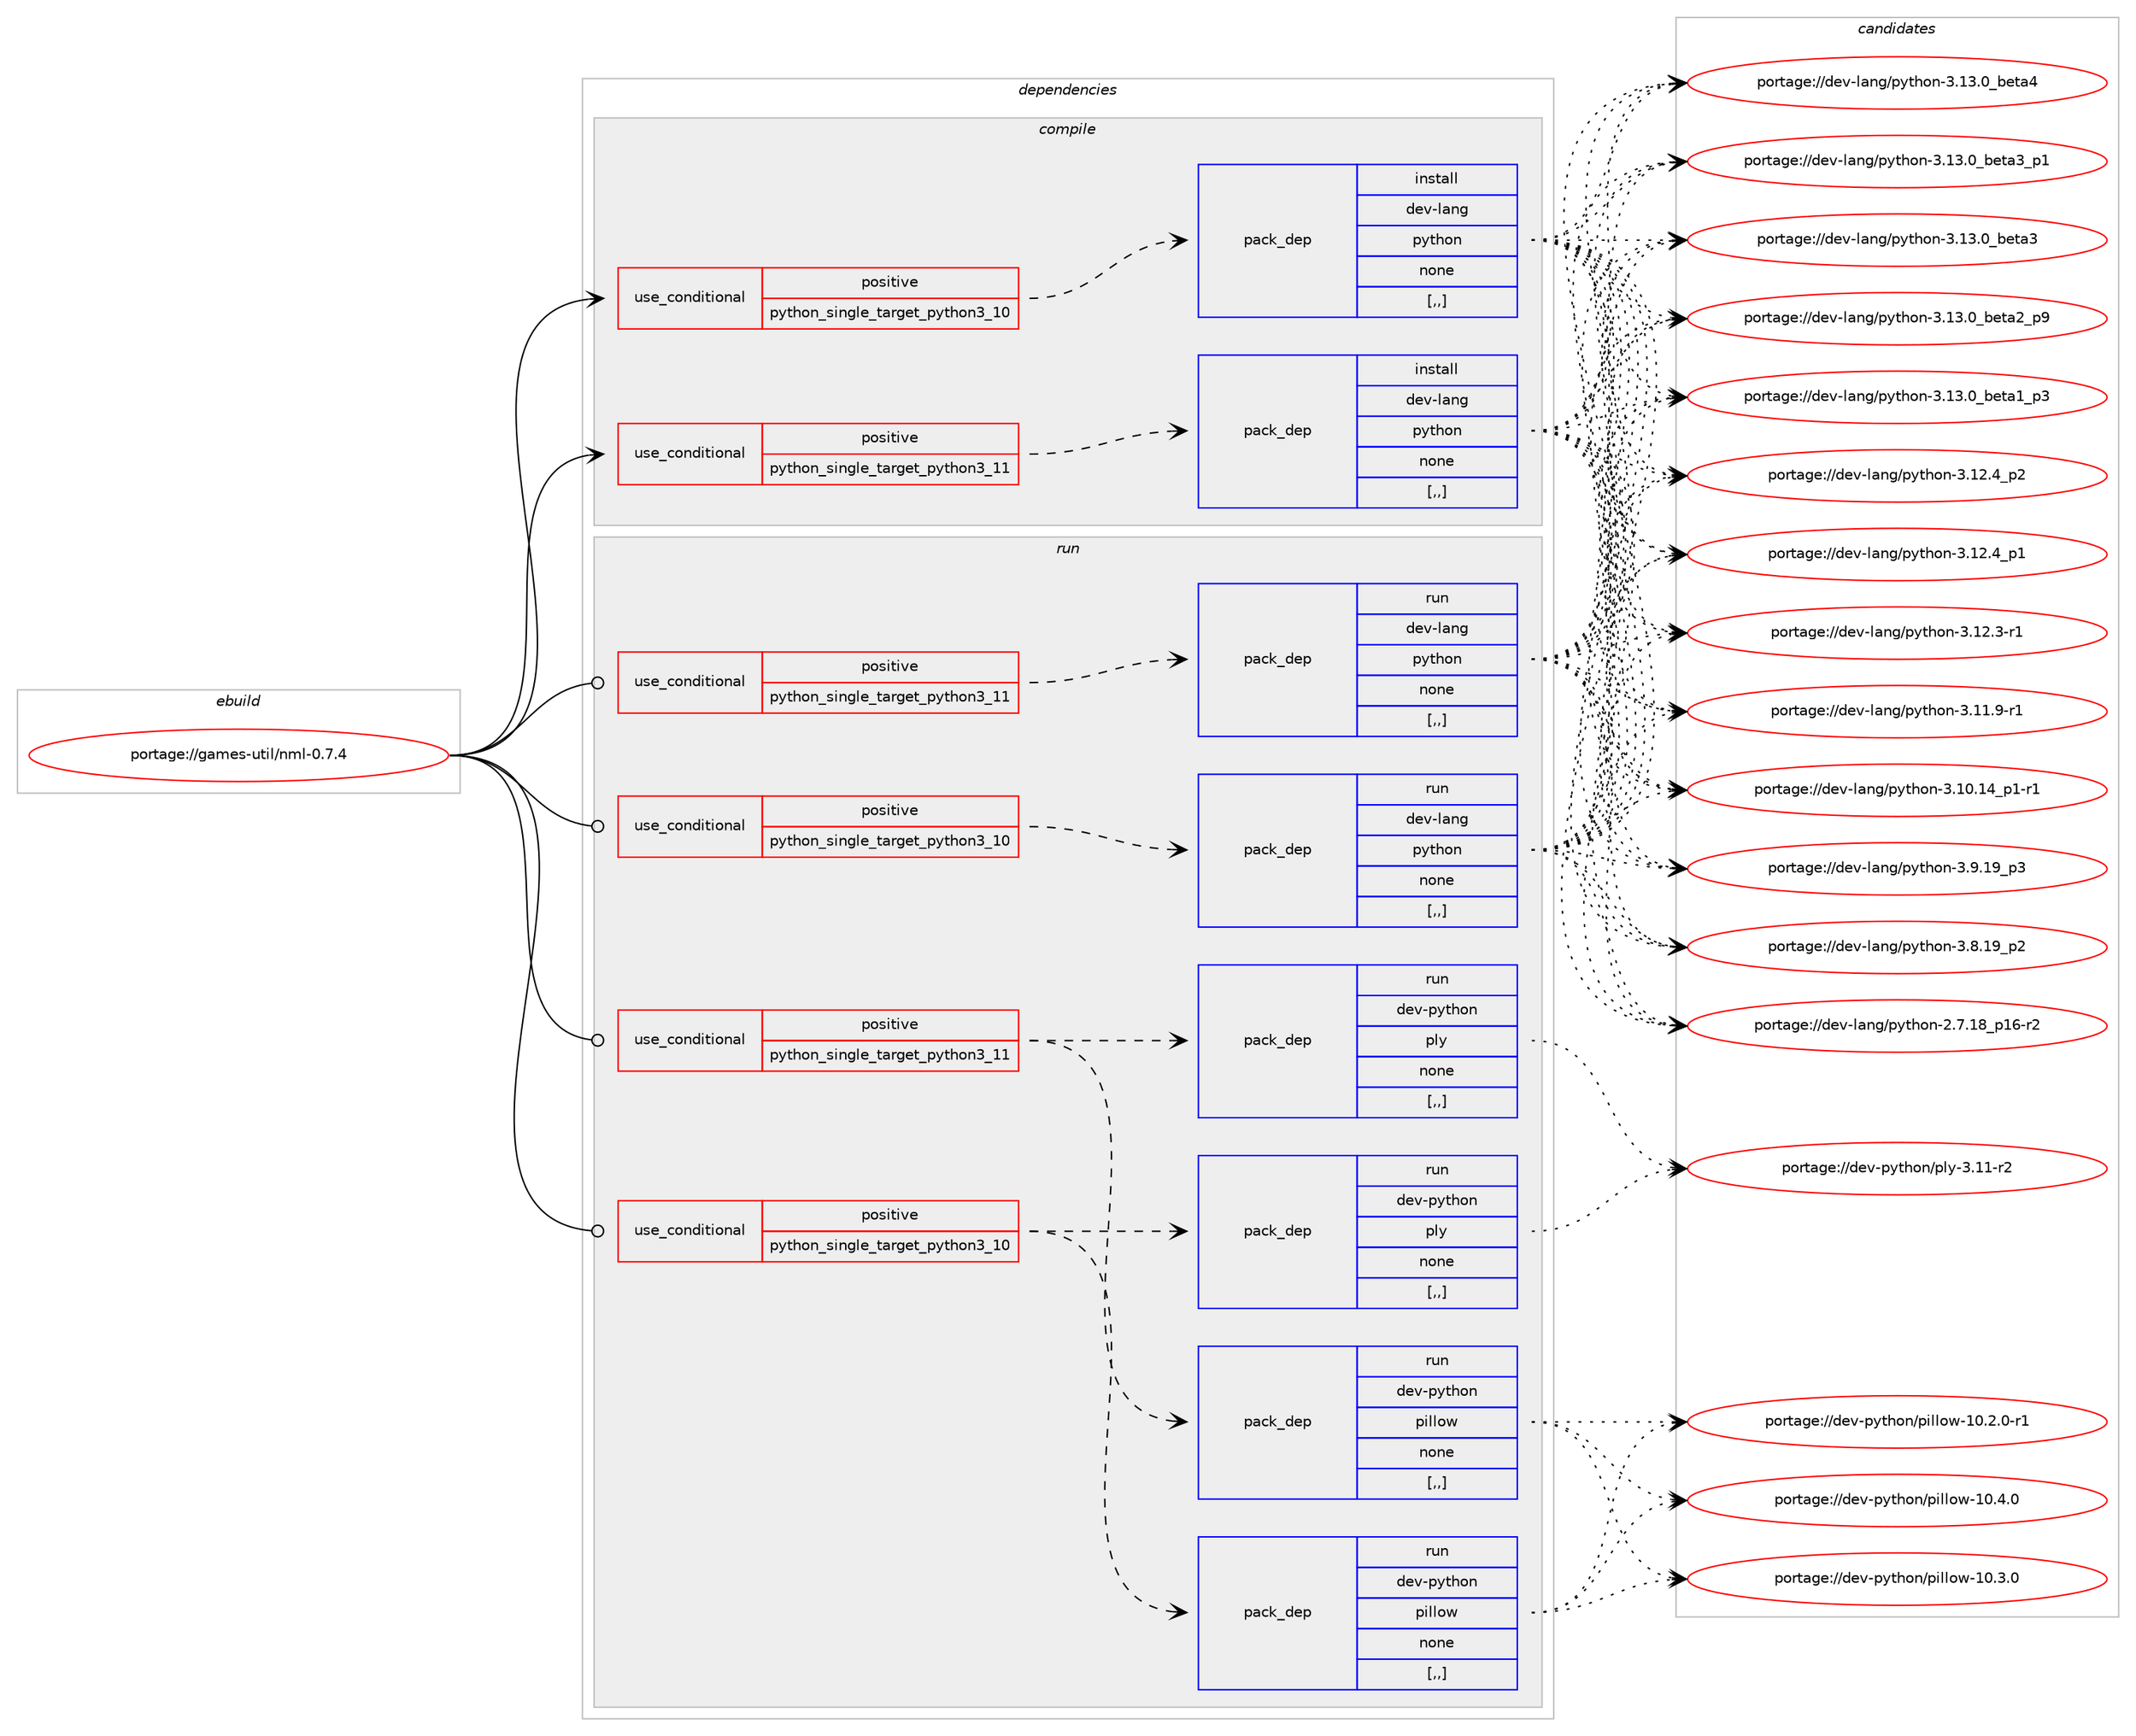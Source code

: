 digraph prolog {

# *************
# Graph options
# *************

newrank=true;
concentrate=true;
compound=true;
graph [rankdir=LR,fontname=Helvetica,fontsize=10,ranksep=1.5];#, ranksep=2.5, nodesep=0.2];
edge  [arrowhead=vee];
node  [fontname=Helvetica,fontsize=10];

# **********
# The ebuild
# **********

subgraph cluster_leftcol {
color=gray;
label=<<i>ebuild</i>>;
id [label="portage://games-util/nml-0.7.4", color=red, width=4, href="../games-util/nml-0.7.4.svg"];
}

# ****************
# The dependencies
# ****************

subgraph cluster_midcol {
color=gray;
label=<<i>dependencies</i>>;
subgraph cluster_compile {
fillcolor="#eeeeee";
style=filled;
label=<<i>compile</i>>;
subgraph cond65005 {
dependency235881 [label=<<TABLE BORDER="0" CELLBORDER="1" CELLSPACING="0" CELLPADDING="4"><TR><TD ROWSPAN="3" CELLPADDING="10">use_conditional</TD></TR><TR><TD>positive</TD></TR><TR><TD>python_single_target_python3_10</TD></TR></TABLE>>, shape=none, color=red];
subgraph pack169346 {
dependency235882 [label=<<TABLE BORDER="0" CELLBORDER="1" CELLSPACING="0" CELLPADDING="4" WIDTH="220"><TR><TD ROWSPAN="6" CELLPADDING="30">pack_dep</TD></TR><TR><TD WIDTH="110">install</TD></TR><TR><TD>dev-lang</TD></TR><TR><TD>python</TD></TR><TR><TD>none</TD></TR><TR><TD>[,,]</TD></TR></TABLE>>, shape=none, color=blue];
}
dependency235881:e -> dependency235882:w [weight=20,style="dashed",arrowhead="vee"];
}
id:e -> dependency235881:w [weight=20,style="solid",arrowhead="vee"];
subgraph cond65006 {
dependency235883 [label=<<TABLE BORDER="0" CELLBORDER="1" CELLSPACING="0" CELLPADDING="4"><TR><TD ROWSPAN="3" CELLPADDING="10">use_conditional</TD></TR><TR><TD>positive</TD></TR><TR><TD>python_single_target_python3_11</TD></TR></TABLE>>, shape=none, color=red];
subgraph pack169347 {
dependency235884 [label=<<TABLE BORDER="0" CELLBORDER="1" CELLSPACING="0" CELLPADDING="4" WIDTH="220"><TR><TD ROWSPAN="6" CELLPADDING="30">pack_dep</TD></TR><TR><TD WIDTH="110">install</TD></TR><TR><TD>dev-lang</TD></TR><TR><TD>python</TD></TR><TR><TD>none</TD></TR><TR><TD>[,,]</TD></TR></TABLE>>, shape=none, color=blue];
}
dependency235883:e -> dependency235884:w [weight=20,style="dashed",arrowhead="vee"];
}
id:e -> dependency235883:w [weight=20,style="solid",arrowhead="vee"];
}
subgraph cluster_compileandrun {
fillcolor="#eeeeee";
style=filled;
label=<<i>compile and run</i>>;
}
subgraph cluster_run {
fillcolor="#eeeeee";
style=filled;
label=<<i>run</i>>;
subgraph cond65007 {
dependency235885 [label=<<TABLE BORDER="0" CELLBORDER="1" CELLSPACING="0" CELLPADDING="4"><TR><TD ROWSPAN="3" CELLPADDING="10">use_conditional</TD></TR><TR><TD>positive</TD></TR><TR><TD>python_single_target_python3_10</TD></TR></TABLE>>, shape=none, color=red];
subgraph pack169348 {
dependency235886 [label=<<TABLE BORDER="0" CELLBORDER="1" CELLSPACING="0" CELLPADDING="4" WIDTH="220"><TR><TD ROWSPAN="6" CELLPADDING="30">pack_dep</TD></TR><TR><TD WIDTH="110">run</TD></TR><TR><TD>dev-lang</TD></TR><TR><TD>python</TD></TR><TR><TD>none</TD></TR><TR><TD>[,,]</TD></TR></TABLE>>, shape=none, color=blue];
}
dependency235885:e -> dependency235886:w [weight=20,style="dashed",arrowhead="vee"];
}
id:e -> dependency235885:w [weight=20,style="solid",arrowhead="odot"];
subgraph cond65008 {
dependency235887 [label=<<TABLE BORDER="0" CELLBORDER="1" CELLSPACING="0" CELLPADDING="4"><TR><TD ROWSPAN="3" CELLPADDING="10">use_conditional</TD></TR><TR><TD>positive</TD></TR><TR><TD>python_single_target_python3_10</TD></TR></TABLE>>, shape=none, color=red];
subgraph pack169349 {
dependency235888 [label=<<TABLE BORDER="0" CELLBORDER="1" CELLSPACING="0" CELLPADDING="4" WIDTH="220"><TR><TD ROWSPAN="6" CELLPADDING="30">pack_dep</TD></TR><TR><TD WIDTH="110">run</TD></TR><TR><TD>dev-python</TD></TR><TR><TD>pillow</TD></TR><TR><TD>none</TD></TR><TR><TD>[,,]</TD></TR></TABLE>>, shape=none, color=blue];
}
dependency235887:e -> dependency235888:w [weight=20,style="dashed",arrowhead="vee"];
subgraph pack169350 {
dependency235889 [label=<<TABLE BORDER="0" CELLBORDER="1" CELLSPACING="0" CELLPADDING="4" WIDTH="220"><TR><TD ROWSPAN="6" CELLPADDING="30">pack_dep</TD></TR><TR><TD WIDTH="110">run</TD></TR><TR><TD>dev-python</TD></TR><TR><TD>ply</TD></TR><TR><TD>none</TD></TR><TR><TD>[,,]</TD></TR></TABLE>>, shape=none, color=blue];
}
dependency235887:e -> dependency235889:w [weight=20,style="dashed",arrowhead="vee"];
}
id:e -> dependency235887:w [weight=20,style="solid",arrowhead="odot"];
subgraph cond65009 {
dependency235890 [label=<<TABLE BORDER="0" CELLBORDER="1" CELLSPACING="0" CELLPADDING="4"><TR><TD ROWSPAN="3" CELLPADDING="10">use_conditional</TD></TR><TR><TD>positive</TD></TR><TR><TD>python_single_target_python3_11</TD></TR></TABLE>>, shape=none, color=red];
subgraph pack169351 {
dependency235891 [label=<<TABLE BORDER="0" CELLBORDER="1" CELLSPACING="0" CELLPADDING="4" WIDTH="220"><TR><TD ROWSPAN="6" CELLPADDING="30">pack_dep</TD></TR><TR><TD WIDTH="110">run</TD></TR><TR><TD>dev-lang</TD></TR><TR><TD>python</TD></TR><TR><TD>none</TD></TR><TR><TD>[,,]</TD></TR></TABLE>>, shape=none, color=blue];
}
dependency235890:e -> dependency235891:w [weight=20,style="dashed",arrowhead="vee"];
}
id:e -> dependency235890:w [weight=20,style="solid",arrowhead="odot"];
subgraph cond65010 {
dependency235892 [label=<<TABLE BORDER="0" CELLBORDER="1" CELLSPACING="0" CELLPADDING="4"><TR><TD ROWSPAN="3" CELLPADDING="10">use_conditional</TD></TR><TR><TD>positive</TD></TR><TR><TD>python_single_target_python3_11</TD></TR></TABLE>>, shape=none, color=red];
subgraph pack169352 {
dependency235893 [label=<<TABLE BORDER="0" CELLBORDER="1" CELLSPACING="0" CELLPADDING="4" WIDTH="220"><TR><TD ROWSPAN="6" CELLPADDING="30">pack_dep</TD></TR><TR><TD WIDTH="110">run</TD></TR><TR><TD>dev-python</TD></TR><TR><TD>pillow</TD></TR><TR><TD>none</TD></TR><TR><TD>[,,]</TD></TR></TABLE>>, shape=none, color=blue];
}
dependency235892:e -> dependency235893:w [weight=20,style="dashed",arrowhead="vee"];
subgraph pack169353 {
dependency235894 [label=<<TABLE BORDER="0" CELLBORDER="1" CELLSPACING="0" CELLPADDING="4" WIDTH="220"><TR><TD ROWSPAN="6" CELLPADDING="30">pack_dep</TD></TR><TR><TD WIDTH="110">run</TD></TR><TR><TD>dev-python</TD></TR><TR><TD>ply</TD></TR><TR><TD>none</TD></TR><TR><TD>[,,]</TD></TR></TABLE>>, shape=none, color=blue];
}
dependency235892:e -> dependency235894:w [weight=20,style="dashed",arrowhead="vee"];
}
id:e -> dependency235892:w [weight=20,style="solid",arrowhead="odot"];
}
}

# **************
# The candidates
# **************

subgraph cluster_choices {
rank=same;
color=gray;
label=<<i>candidates</i>>;

subgraph choice169346 {
color=black;
nodesep=1;
choice1001011184510897110103471121211161041111104551464951464895981011169752 [label="portage://dev-lang/python-3.13.0_beta4", color=red, width=4,href="../dev-lang/python-3.13.0_beta4.svg"];
choice10010111845108971101034711212111610411111045514649514648959810111697519511249 [label="portage://dev-lang/python-3.13.0_beta3_p1", color=red, width=4,href="../dev-lang/python-3.13.0_beta3_p1.svg"];
choice1001011184510897110103471121211161041111104551464951464895981011169751 [label="portage://dev-lang/python-3.13.0_beta3", color=red, width=4,href="../dev-lang/python-3.13.0_beta3.svg"];
choice10010111845108971101034711212111610411111045514649514648959810111697509511257 [label="portage://dev-lang/python-3.13.0_beta2_p9", color=red, width=4,href="../dev-lang/python-3.13.0_beta2_p9.svg"];
choice10010111845108971101034711212111610411111045514649514648959810111697499511251 [label="portage://dev-lang/python-3.13.0_beta1_p3", color=red, width=4,href="../dev-lang/python-3.13.0_beta1_p3.svg"];
choice100101118451089711010347112121116104111110455146495046529511250 [label="portage://dev-lang/python-3.12.4_p2", color=red, width=4,href="../dev-lang/python-3.12.4_p2.svg"];
choice100101118451089711010347112121116104111110455146495046529511249 [label="portage://dev-lang/python-3.12.4_p1", color=red, width=4,href="../dev-lang/python-3.12.4_p1.svg"];
choice100101118451089711010347112121116104111110455146495046514511449 [label="portage://dev-lang/python-3.12.3-r1", color=red, width=4,href="../dev-lang/python-3.12.3-r1.svg"];
choice100101118451089711010347112121116104111110455146494946574511449 [label="portage://dev-lang/python-3.11.9-r1", color=red, width=4,href="../dev-lang/python-3.11.9-r1.svg"];
choice100101118451089711010347112121116104111110455146494846495295112494511449 [label="portage://dev-lang/python-3.10.14_p1-r1", color=red, width=4,href="../dev-lang/python-3.10.14_p1-r1.svg"];
choice100101118451089711010347112121116104111110455146574649579511251 [label="portage://dev-lang/python-3.9.19_p3", color=red, width=4,href="../dev-lang/python-3.9.19_p3.svg"];
choice100101118451089711010347112121116104111110455146564649579511250 [label="portage://dev-lang/python-3.8.19_p2", color=red, width=4,href="../dev-lang/python-3.8.19_p2.svg"];
choice100101118451089711010347112121116104111110455046554649569511249544511450 [label="portage://dev-lang/python-2.7.18_p16-r2", color=red, width=4,href="../dev-lang/python-2.7.18_p16-r2.svg"];
dependency235882:e -> choice1001011184510897110103471121211161041111104551464951464895981011169752:w [style=dotted,weight="100"];
dependency235882:e -> choice10010111845108971101034711212111610411111045514649514648959810111697519511249:w [style=dotted,weight="100"];
dependency235882:e -> choice1001011184510897110103471121211161041111104551464951464895981011169751:w [style=dotted,weight="100"];
dependency235882:e -> choice10010111845108971101034711212111610411111045514649514648959810111697509511257:w [style=dotted,weight="100"];
dependency235882:e -> choice10010111845108971101034711212111610411111045514649514648959810111697499511251:w [style=dotted,weight="100"];
dependency235882:e -> choice100101118451089711010347112121116104111110455146495046529511250:w [style=dotted,weight="100"];
dependency235882:e -> choice100101118451089711010347112121116104111110455146495046529511249:w [style=dotted,weight="100"];
dependency235882:e -> choice100101118451089711010347112121116104111110455146495046514511449:w [style=dotted,weight="100"];
dependency235882:e -> choice100101118451089711010347112121116104111110455146494946574511449:w [style=dotted,weight="100"];
dependency235882:e -> choice100101118451089711010347112121116104111110455146494846495295112494511449:w [style=dotted,weight="100"];
dependency235882:e -> choice100101118451089711010347112121116104111110455146574649579511251:w [style=dotted,weight="100"];
dependency235882:e -> choice100101118451089711010347112121116104111110455146564649579511250:w [style=dotted,weight="100"];
dependency235882:e -> choice100101118451089711010347112121116104111110455046554649569511249544511450:w [style=dotted,weight="100"];
}
subgraph choice169347 {
color=black;
nodesep=1;
choice1001011184510897110103471121211161041111104551464951464895981011169752 [label="portage://dev-lang/python-3.13.0_beta4", color=red, width=4,href="../dev-lang/python-3.13.0_beta4.svg"];
choice10010111845108971101034711212111610411111045514649514648959810111697519511249 [label="portage://dev-lang/python-3.13.0_beta3_p1", color=red, width=4,href="../dev-lang/python-3.13.0_beta3_p1.svg"];
choice1001011184510897110103471121211161041111104551464951464895981011169751 [label="portage://dev-lang/python-3.13.0_beta3", color=red, width=4,href="../dev-lang/python-3.13.0_beta3.svg"];
choice10010111845108971101034711212111610411111045514649514648959810111697509511257 [label="portage://dev-lang/python-3.13.0_beta2_p9", color=red, width=4,href="../dev-lang/python-3.13.0_beta2_p9.svg"];
choice10010111845108971101034711212111610411111045514649514648959810111697499511251 [label="portage://dev-lang/python-3.13.0_beta1_p3", color=red, width=4,href="../dev-lang/python-3.13.0_beta1_p3.svg"];
choice100101118451089711010347112121116104111110455146495046529511250 [label="portage://dev-lang/python-3.12.4_p2", color=red, width=4,href="../dev-lang/python-3.12.4_p2.svg"];
choice100101118451089711010347112121116104111110455146495046529511249 [label="portage://dev-lang/python-3.12.4_p1", color=red, width=4,href="../dev-lang/python-3.12.4_p1.svg"];
choice100101118451089711010347112121116104111110455146495046514511449 [label="portage://dev-lang/python-3.12.3-r1", color=red, width=4,href="../dev-lang/python-3.12.3-r1.svg"];
choice100101118451089711010347112121116104111110455146494946574511449 [label="portage://dev-lang/python-3.11.9-r1", color=red, width=4,href="../dev-lang/python-3.11.9-r1.svg"];
choice100101118451089711010347112121116104111110455146494846495295112494511449 [label="portage://dev-lang/python-3.10.14_p1-r1", color=red, width=4,href="../dev-lang/python-3.10.14_p1-r1.svg"];
choice100101118451089711010347112121116104111110455146574649579511251 [label="portage://dev-lang/python-3.9.19_p3", color=red, width=4,href="../dev-lang/python-3.9.19_p3.svg"];
choice100101118451089711010347112121116104111110455146564649579511250 [label="portage://dev-lang/python-3.8.19_p2", color=red, width=4,href="../dev-lang/python-3.8.19_p2.svg"];
choice100101118451089711010347112121116104111110455046554649569511249544511450 [label="portage://dev-lang/python-2.7.18_p16-r2", color=red, width=4,href="../dev-lang/python-2.7.18_p16-r2.svg"];
dependency235884:e -> choice1001011184510897110103471121211161041111104551464951464895981011169752:w [style=dotted,weight="100"];
dependency235884:e -> choice10010111845108971101034711212111610411111045514649514648959810111697519511249:w [style=dotted,weight="100"];
dependency235884:e -> choice1001011184510897110103471121211161041111104551464951464895981011169751:w [style=dotted,weight="100"];
dependency235884:e -> choice10010111845108971101034711212111610411111045514649514648959810111697509511257:w [style=dotted,weight="100"];
dependency235884:e -> choice10010111845108971101034711212111610411111045514649514648959810111697499511251:w [style=dotted,weight="100"];
dependency235884:e -> choice100101118451089711010347112121116104111110455146495046529511250:w [style=dotted,weight="100"];
dependency235884:e -> choice100101118451089711010347112121116104111110455146495046529511249:w [style=dotted,weight="100"];
dependency235884:e -> choice100101118451089711010347112121116104111110455146495046514511449:w [style=dotted,weight="100"];
dependency235884:e -> choice100101118451089711010347112121116104111110455146494946574511449:w [style=dotted,weight="100"];
dependency235884:e -> choice100101118451089711010347112121116104111110455146494846495295112494511449:w [style=dotted,weight="100"];
dependency235884:e -> choice100101118451089711010347112121116104111110455146574649579511251:w [style=dotted,weight="100"];
dependency235884:e -> choice100101118451089711010347112121116104111110455146564649579511250:w [style=dotted,weight="100"];
dependency235884:e -> choice100101118451089711010347112121116104111110455046554649569511249544511450:w [style=dotted,weight="100"];
}
subgraph choice169348 {
color=black;
nodesep=1;
choice1001011184510897110103471121211161041111104551464951464895981011169752 [label="portage://dev-lang/python-3.13.0_beta4", color=red, width=4,href="../dev-lang/python-3.13.0_beta4.svg"];
choice10010111845108971101034711212111610411111045514649514648959810111697519511249 [label="portage://dev-lang/python-3.13.0_beta3_p1", color=red, width=4,href="../dev-lang/python-3.13.0_beta3_p1.svg"];
choice1001011184510897110103471121211161041111104551464951464895981011169751 [label="portage://dev-lang/python-3.13.0_beta3", color=red, width=4,href="../dev-lang/python-3.13.0_beta3.svg"];
choice10010111845108971101034711212111610411111045514649514648959810111697509511257 [label="portage://dev-lang/python-3.13.0_beta2_p9", color=red, width=4,href="../dev-lang/python-3.13.0_beta2_p9.svg"];
choice10010111845108971101034711212111610411111045514649514648959810111697499511251 [label="portage://dev-lang/python-3.13.0_beta1_p3", color=red, width=4,href="../dev-lang/python-3.13.0_beta1_p3.svg"];
choice100101118451089711010347112121116104111110455146495046529511250 [label="portage://dev-lang/python-3.12.4_p2", color=red, width=4,href="../dev-lang/python-3.12.4_p2.svg"];
choice100101118451089711010347112121116104111110455146495046529511249 [label="portage://dev-lang/python-3.12.4_p1", color=red, width=4,href="../dev-lang/python-3.12.4_p1.svg"];
choice100101118451089711010347112121116104111110455146495046514511449 [label="portage://dev-lang/python-3.12.3-r1", color=red, width=4,href="../dev-lang/python-3.12.3-r1.svg"];
choice100101118451089711010347112121116104111110455146494946574511449 [label="portage://dev-lang/python-3.11.9-r1", color=red, width=4,href="../dev-lang/python-3.11.9-r1.svg"];
choice100101118451089711010347112121116104111110455146494846495295112494511449 [label="portage://dev-lang/python-3.10.14_p1-r1", color=red, width=4,href="../dev-lang/python-3.10.14_p1-r1.svg"];
choice100101118451089711010347112121116104111110455146574649579511251 [label="portage://dev-lang/python-3.9.19_p3", color=red, width=4,href="../dev-lang/python-3.9.19_p3.svg"];
choice100101118451089711010347112121116104111110455146564649579511250 [label="portage://dev-lang/python-3.8.19_p2", color=red, width=4,href="../dev-lang/python-3.8.19_p2.svg"];
choice100101118451089711010347112121116104111110455046554649569511249544511450 [label="portage://dev-lang/python-2.7.18_p16-r2", color=red, width=4,href="../dev-lang/python-2.7.18_p16-r2.svg"];
dependency235886:e -> choice1001011184510897110103471121211161041111104551464951464895981011169752:w [style=dotted,weight="100"];
dependency235886:e -> choice10010111845108971101034711212111610411111045514649514648959810111697519511249:w [style=dotted,weight="100"];
dependency235886:e -> choice1001011184510897110103471121211161041111104551464951464895981011169751:w [style=dotted,weight="100"];
dependency235886:e -> choice10010111845108971101034711212111610411111045514649514648959810111697509511257:w [style=dotted,weight="100"];
dependency235886:e -> choice10010111845108971101034711212111610411111045514649514648959810111697499511251:w [style=dotted,weight="100"];
dependency235886:e -> choice100101118451089711010347112121116104111110455146495046529511250:w [style=dotted,weight="100"];
dependency235886:e -> choice100101118451089711010347112121116104111110455146495046529511249:w [style=dotted,weight="100"];
dependency235886:e -> choice100101118451089711010347112121116104111110455146495046514511449:w [style=dotted,weight="100"];
dependency235886:e -> choice100101118451089711010347112121116104111110455146494946574511449:w [style=dotted,weight="100"];
dependency235886:e -> choice100101118451089711010347112121116104111110455146494846495295112494511449:w [style=dotted,weight="100"];
dependency235886:e -> choice100101118451089711010347112121116104111110455146574649579511251:w [style=dotted,weight="100"];
dependency235886:e -> choice100101118451089711010347112121116104111110455146564649579511250:w [style=dotted,weight="100"];
dependency235886:e -> choice100101118451089711010347112121116104111110455046554649569511249544511450:w [style=dotted,weight="100"];
}
subgraph choice169349 {
color=black;
nodesep=1;
choice100101118451121211161041111104711210510810811111945494846524648 [label="portage://dev-python/pillow-10.4.0", color=red, width=4,href="../dev-python/pillow-10.4.0.svg"];
choice100101118451121211161041111104711210510810811111945494846514648 [label="portage://dev-python/pillow-10.3.0", color=red, width=4,href="../dev-python/pillow-10.3.0.svg"];
choice1001011184511212111610411111047112105108108111119454948465046484511449 [label="portage://dev-python/pillow-10.2.0-r1", color=red, width=4,href="../dev-python/pillow-10.2.0-r1.svg"];
dependency235888:e -> choice100101118451121211161041111104711210510810811111945494846524648:w [style=dotted,weight="100"];
dependency235888:e -> choice100101118451121211161041111104711210510810811111945494846514648:w [style=dotted,weight="100"];
dependency235888:e -> choice1001011184511212111610411111047112105108108111119454948465046484511449:w [style=dotted,weight="100"];
}
subgraph choice169350 {
color=black;
nodesep=1;
choice100101118451121211161041111104711210812145514649494511450 [label="portage://dev-python/ply-3.11-r2", color=red, width=4,href="../dev-python/ply-3.11-r2.svg"];
dependency235889:e -> choice100101118451121211161041111104711210812145514649494511450:w [style=dotted,weight="100"];
}
subgraph choice169351 {
color=black;
nodesep=1;
choice1001011184510897110103471121211161041111104551464951464895981011169752 [label="portage://dev-lang/python-3.13.0_beta4", color=red, width=4,href="../dev-lang/python-3.13.0_beta4.svg"];
choice10010111845108971101034711212111610411111045514649514648959810111697519511249 [label="portage://dev-lang/python-3.13.0_beta3_p1", color=red, width=4,href="../dev-lang/python-3.13.0_beta3_p1.svg"];
choice1001011184510897110103471121211161041111104551464951464895981011169751 [label="portage://dev-lang/python-3.13.0_beta3", color=red, width=4,href="../dev-lang/python-3.13.0_beta3.svg"];
choice10010111845108971101034711212111610411111045514649514648959810111697509511257 [label="portage://dev-lang/python-3.13.0_beta2_p9", color=red, width=4,href="../dev-lang/python-3.13.0_beta2_p9.svg"];
choice10010111845108971101034711212111610411111045514649514648959810111697499511251 [label="portage://dev-lang/python-3.13.0_beta1_p3", color=red, width=4,href="../dev-lang/python-3.13.0_beta1_p3.svg"];
choice100101118451089711010347112121116104111110455146495046529511250 [label="portage://dev-lang/python-3.12.4_p2", color=red, width=4,href="../dev-lang/python-3.12.4_p2.svg"];
choice100101118451089711010347112121116104111110455146495046529511249 [label="portage://dev-lang/python-3.12.4_p1", color=red, width=4,href="../dev-lang/python-3.12.4_p1.svg"];
choice100101118451089711010347112121116104111110455146495046514511449 [label="portage://dev-lang/python-3.12.3-r1", color=red, width=4,href="../dev-lang/python-3.12.3-r1.svg"];
choice100101118451089711010347112121116104111110455146494946574511449 [label="portage://dev-lang/python-3.11.9-r1", color=red, width=4,href="../dev-lang/python-3.11.9-r1.svg"];
choice100101118451089711010347112121116104111110455146494846495295112494511449 [label="portage://dev-lang/python-3.10.14_p1-r1", color=red, width=4,href="../dev-lang/python-3.10.14_p1-r1.svg"];
choice100101118451089711010347112121116104111110455146574649579511251 [label="portage://dev-lang/python-3.9.19_p3", color=red, width=4,href="../dev-lang/python-3.9.19_p3.svg"];
choice100101118451089711010347112121116104111110455146564649579511250 [label="portage://dev-lang/python-3.8.19_p2", color=red, width=4,href="../dev-lang/python-3.8.19_p2.svg"];
choice100101118451089711010347112121116104111110455046554649569511249544511450 [label="portage://dev-lang/python-2.7.18_p16-r2", color=red, width=4,href="../dev-lang/python-2.7.18_p16-r2.svg"];
dependency235891:e -> choice1001011184510897110103471121211161041111104551464951464895981011169752:w [style=dotted,weight="100"];
dependency235891:e -> choice10010111845108971101034711212111610411111045514649514648959810111697519511249:w [style=dotted,weight="100"];
dependency235891:e -> choice1001011184510897110103471121211161041111104551464951464895981011169751:w [style=dotted,weight="100"];
dependency235891:e -> choice10010111845108971101034711212111610411111045514649514648959810111697509511257:w [style=dotted,weight="100"];
dependency235891:e -> choice10010111845108971101034711212111610411111045514649514648959810111697499511251:w [style=dotted,weight="100"];
dependency235891:e -> choice100101118451089711010347112121116104111110455146495046529511250:w [style=dotted,weight="100"];
dependency235891:e -> choice100101118451089711010347112121116104111110455146495046529511249:w [style=dotted,weight="100"];
dependency235891:e -> choice100101118451089711010347112121116104111110455146495046514511449:w [style=dotted,weight="100"];
dependency235891:e -> choice100101118451089711010347112121116104111110455146494946574511449:w [style=dotted,weight="100"];
dependency235891:e -> choice100101118451089711010347112121116104111110455146494846495295112494511449:w [style=dotted,weight="100"];
dependency235891:e -> choice100101118451089711010347112121116104111110455146574649579511251:w [style=dotted,weight="100"];
dependency235891:e -> choice100101118451089711010347112121116104111110455146564649579511250:w [style=dotted,weight="100"];
dependency235891:e -> choice100101118451089711010347112121116104111110455046554649569511249544511450:w [style=dotted,weight="100"];
}
subgraph choice169352 {
color=black;
nodesep=1;
choice100101118451121211161041111104711210510810811111945494846524648 [label="portage://dev-python/pillow-10.4.0", color=red, width=4,href="../dev-python/pillow-10.4.0.svg"];
choice100101118451121211161041111104711210510810811111945494846514648 [label="portage://dev-python/pillow-10.3.0", color=red, width=4,href="../dev-python/pillow-10.3.0.svg"];
choice1001011184511212111610411111047112105108108111119454948465046484511449 [label="portage://dev-python/pillow-10.2.0-r1", color=red, width=4,href="../dev-python/pillow-10.2.0-r1.svg"];
dependency235893:e -> choice100101118451121211161041111104711210510810811111945494846524648:w [style=dotted,weight="100"];
dependency235893:e -> choice100101118451121211161041111104711210510810811111945494846514648:w [style=dotted,weight="100"];
dependency235893:e -> choice1001011184511212111610411111047112105108108111119454948465046484511449:w [style=dotted,weight="100"];
}
subgraph choice169353 {
color=black;
nodesep=1;
choice100101118451121211161041111104711210812145514649494511450 [label="portage://dev-python/ply-3.11-r2", color=red, width=4,href="../dev-python/ply-3.11-r2.svg"];
dependency235894:e -> choice100101118451121211161041111104711210812145514649494511450:w [style=dotted,weight="100"];
}
}

}
